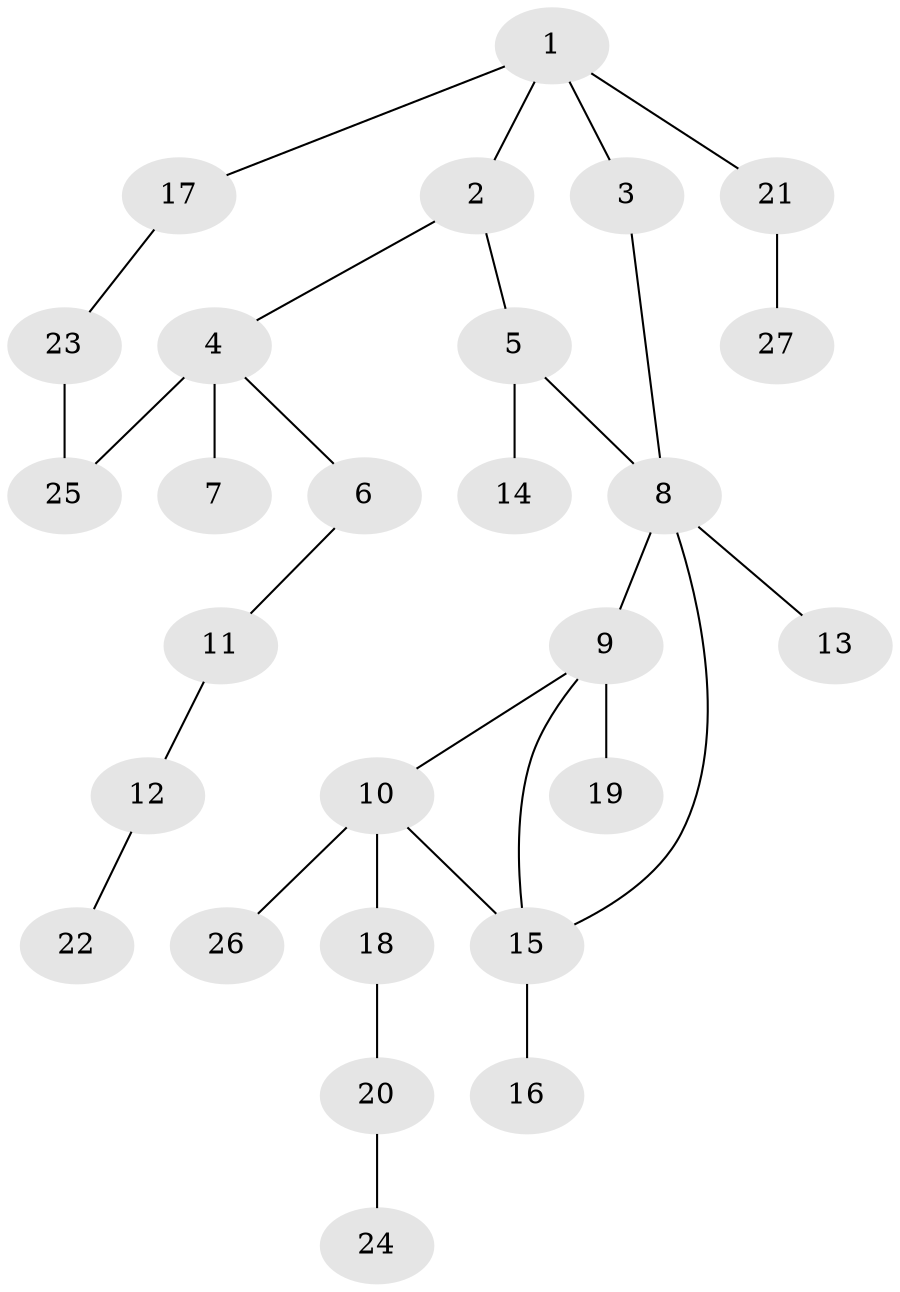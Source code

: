 // original degree distribution, {5: 0.045454545454545456, 3: 0.20454545454545456, 4: 0.03409090909090909, 6: 0.011363636363636364, 2: 0.2727272727272727, 1: 0.42045454545454547, 7: 0.011363636363636364}
// Generated by graph-tools (version 1.1) at 2025/48/03/04/25 22:48:43]
// undirected, 27 vertices, 30 edges
graph export_dot {
  node [color=gray90,style=filled];
  1;
  2;
  3;
  4;
  5;
  6;
  7;
  8;
  9;
  10;
  11;
  12;
  13;
  14;
  15;
  16;
  17;
  18;
  19;
  20;
  21;
  22;
  23;
  24;
  25;
  26;
  27;
  1 -- 2 [weight=1.0];
  1 -- 3 [weight=1.0];
  1 -- 17 [weight=1.0];
  1 -- 21 [weight=1.0];
  2 -- 4 [weight=1.0];
  2 -- 5 [weight=1.0];
  3 -- 8 [weight=1.0];
  4 -- 6 [weight=1.0];
  4 -- 7 [weight=5.0];
  4 -- 25 [weight=1.0];
  5 -- 8 [weight=1.0];
  5 -- 14 [weight=1.0];
  6 -- 11 [weight=1.0];
  8 -- 9 [weight=1.0];
  8 -- 13 [weight=1.0];
  8 -- 15 [weight=1.0];
  9 -- 10 [weight=1.0];
  9 -- 15 [weight=1.0];
  9 -- 19 [weight=3.0];
  10 -- 15 [weight=2.0];
  10 -- 18 [weight=1.0];
  10 -- 26 [weight=1.0];
  11 -- 12 [weight=1.0];
  12 -- 22 [weight=1.0];
  15 -- 16 [weight=2.0];
  17 -- 23 [weight=1.0];
  18 -- 20 [weight=1.0];
  20 -- 24 [weight=1.0];
  21 -- 27 [weight=1.0];
  23 -- 25 [weight=1.0];
}
